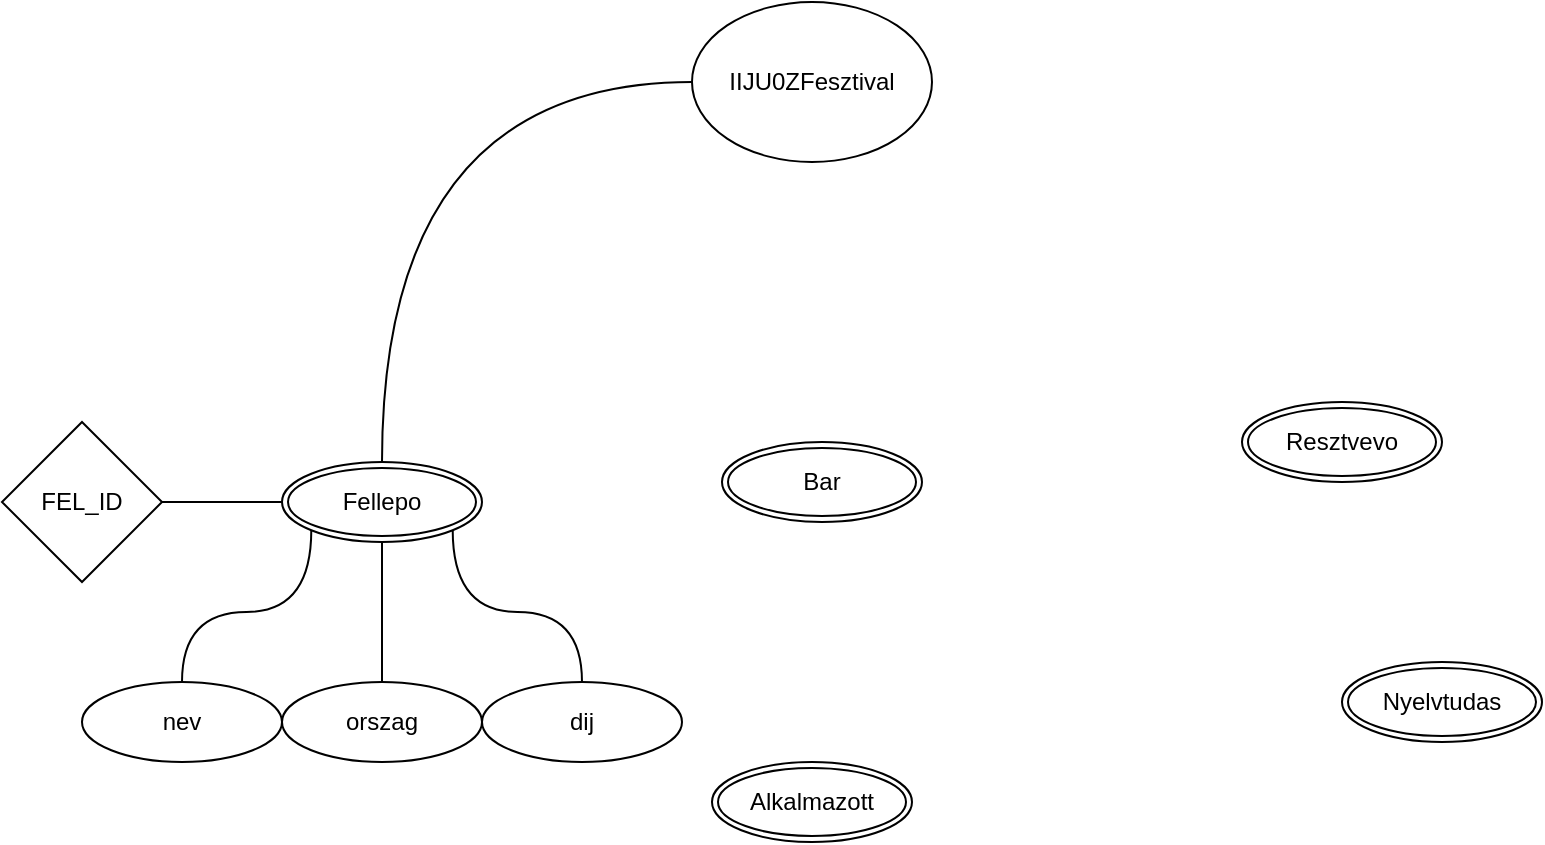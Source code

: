<mxfile version="22.0.4" type="device">
  <diagram name="Page-1" id="g-vIKoSXDD29Opg1fgPX">
    <mxGraphModel dx="1389" dy="563" grid="1" gridSize="10" guides="1" tooltips="1" connect="1" arrows="1" fold="1" page="0" pageScale="1" pageWidth="850" pageHeight="1100" math="0" shadow="0">
      <root>
        <mxCell id="0" />
        <mxCell id="1" parent="0" />
        <mxCell id="nb_ousC1VCXHv58T-TfJ-15" style="edgeStyle=orthogonalEdgeStyle;rounded=0;orthogonalLoop=1;jettySize=auto;html=1;exitX=0;exitY=0.5;exitDx=0;exitDy=0;entryX=0.5;entryY=0;entryDx=0;entryDy=0;curved=1;endArrow=none;endFill=0;" edge="1" parent="1" source="nb_ousC1VCXHv58T-TfJ-1" target="nb_ousC1VCXHv58T-TfJ-5">
          <mxGeometry relative="1" as="geometry" />
        </mxCell>
        <mxCell id="nb_ousC1VCXHv58T-TfJ-1" value="IIJU0ZFesztival" style="ellipse;whiteSpace=wrap;html=1;" vertex="1" parent="1">
          <mxGeometry x="255" y="150" width="120" height="80" as="geometry" />
        </mxCell>
        <mxCell id="nb_ousC1VCXHv58T-TfJ-2" value="Bar" style="ellipse;shape=doubleEllipse;margin=3;whiteSpace=wrap;html=1;align=center;" vertex="1" parent="1">
          <mxGeometry x="270" y="370" width="100" height="40" as="geometry" />
        </mxCell>
        <mxCell id="nb_ousC1VCXHv58T-TfJ-3" value="Resztvevo" style="ellipse;shape=doubleEllipse;margin=3;whiteSpace=wrap;html=1;align=center;" vertex="1" parent="1">
          <mxGeometry x="530" y="350" width="100" height="40" as="geometry" />
        </mxCell>
        <mxCell id="nb_ousC1VCXHv58T-TfJ-4" value="Nyelvtudas" style="ellipse;shape=doubleEllipse;margin=3;whiteSpace=wrap;html=1;align=center;" vertex="1" parent="1">
          <mxGeometry x="580" y="480" width="100" height="40" as="geometry" />
        </mxCell>
        <mxCell id="nb_ousC1VCXHv58T-TfJ-12" style="edgeStyle=orthogonalEdgeStyle;rounded=0;orthogonalLoop=1;jettySize=auto;html=1;exitX=0;exitY=1;exitDx=0;exitDy=0;entryX=0.5;entryY=0;entryDx=0;entryDy=0;curved=1;endArrow=none;endFill=0;" edge="1" parent="1" source="nb_ousC1VCXHv58T-TfJ-5" target="nb_ousC1VCXHv58T-TfJ-9">
          <mxGeometry relative="1" as="geometry" />
        </mxCell>
        <mxCell id="nb_ousC1VCXHv58T-TfJ-13" style="edgeStyle=orthogonalEdgeStyle;rounded=0;orthogonalLoop=1;jettySize=auto;html=1;exitX=0.5;exitY=1;exitDx=0;exitDy=0;entryX=0.5;entryY=0;entryDx=0;entryDy=0;curved=1;endArrow=none;endFill=0;" edge="1" parent="1" source="nb_ousC1VCXHv58T-TfJ-5" target="nb_ousC1VCXHv58T-TfJ-10">
          <mxGeometry relative="1" as="geometry" />
        </mxCell>
        <mxCell id="nb_ousC1VCXHv58T-TfJ-14" style="edgeStyle=orthogonalEdgeStyle;rounded=0;orthogonalLoop=1;jettySize=auto;html=1;exitX=1;exitY=1;exitDx=0;exitDy=0;entryX=0.5;entryY=0;entryDx=0;entryDy=0;curved=1;endArrow=none;endFill=0;" edge="1" parent="1" source="nb_ousC1VCXHv58T-TfJ-5" target="nb_ousC1VCXHv58T-TfJ-11">
          <mxGeometry relative="1" as="geometry" />
        </mxCell>
        <mxCell id="nb_ousC1VCXHv58T-TfJ-5" value="Fellepo" style="ellipse;shape=doubleEllipse;margin=3;whiteSpace=wrap;html=1;align=center;" vertex="1" parent="1">
          <mxGeometry x="50" y="380" width="100" height="40" as="geometry" />
        </mxCell>
        <mxCell id="nb_ousC1VCXHv58T-TfJ-6" value="Alkalmazott" style="ellipse;shape=doubleEllipse;margin=3;whiteSpace=wrap;html=1;align=center;" vertex="1" parent="1">
          <mxGeometry x="265" y="530" width="100" height="40" as="geometry" />
        </mxCell>
        <mxCell id="nb_ousC1VCXHv58T-TfJ-8" style="edgeStyle=orthogonalEdgeStyle;rounded=0;orthogonalLoop=1;jettySize=auto;html=1;exitX=1;exitY=0.5;exitDx=0;exitDy=0;entryX=0;entryY=0.5;entryDx=0;entryDy=0;endArrow=none;endFill=0;" edge="1" parent="1" source="nb_ousC1VCXHv58T-TfJ-7" target="nb_ousC1VCXHv58T-TfJ-5">
          <mxGeometry relative="1" as="geometry" />
        </mxCell>
        <mxCell id="nb_ousC1VCXHv58T-TfJ-7" value="FEL_ID" style="rhombus;whiteSpace=wrap;html=1;" vertex="1" parent="1">
          <mxGeometry x="-90" y="360" width="80" height="80" as="geometry" />
        </mxCell>
        <mxCell id="nb_ousC1VCXHv58T-TfJ-9" value="nev" style="ellipse;whiteSpace=wrap;html=1;align=center;" vertex="1" parent="1">
          <mxGeometry x="-50" y="490" width="100" height="40" as="geometry" />
        </mxCell>
        <mxCell id="nb_ousC1VCXHv58T-TfJ-10" value="orszag" style="ellipse;whiteSpace=wrap;html=1;align=center;" vertex="1" parent="1">
          <mxGeometry x="50" y="490" width="100" height="40" as="geometry" />
        </mxCell>
        <mxCell id="nb_ousC1VCXHv58T-TfJ-11" value="dij" style="ellipse;whiteSpace=wrap;html=1;align=center;" vertex="1" parent="1">
          <mxGeometry x="150" y="490" width="100" height="40" as="geometry" />
        </mxCell>
      </root>
    </mxGraphModel>
  </diagram>
</mxfile>
